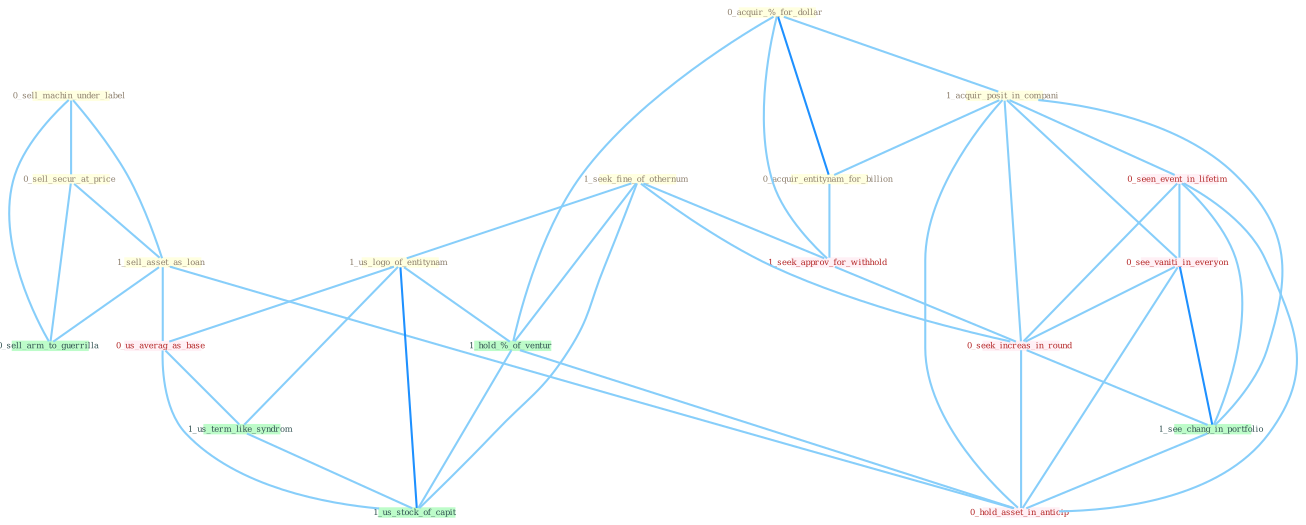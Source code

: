 Graph G{ 
    node
    [shape=polygon,style=filled,width=.5,height=.06,color="#BDFCC9",fixedsize=true,fontsize=4,
    fontcolor="#2f4f4f"];
    {node
    [color="#ffffe0", fontcolor="#8b7d6b"] "0_sell_machin_under_label " "1_seek_fine_of_othernum " "0_acquir_%_for_dollar " "1_acquir_posit_in_compani " "0_acquir_entitynam_for_billion " "0_sell_secur_at_price " "1_sell_asset_as_loan " "1_us_logo_of_entitynam "}
{node [color="#fff0f5", fontcolor="#b22222"] "0_seen_event_in_lifetim " "0_us_averag_as_base " "1_seek_approv_for_withhold " "0_see_vaniti_in_everyon " "0_seek_increas_in_round " "0_hold_asset_in_anticip "}
edge [color="#B0E2FF"];

	"0_sell_machin_under_label " -- "0_sell_secur_at_price " [w="1", color="#87cefa" ];
	"0_sell_machin_under_label " -- "1_sell_asset_as_loan " [w="1", color="#87cefa" ];
	"0_sell_machin_under_label " -- "0_sell_arm_to_guerrilla " [w="1", color="#87cefa" ];
	"1_seek_fine_of_othernum " -- "1_us_logo_of_entitynam " [w="1", color="#87cefa" ];
	"1_seek_fine_of_othernum " -- "1_seek_approv_for_withhold " [w="1", color="#87cefa" ];
	"1_seek_fine_of_othernum " -- "1_hold_%_of_ventur " [w="1", color="#87cefa" ];
	"1_seek_fine_of_othernum " -- "0_seek_increas_in_round " [w="1", color="#87cefa" ];
	"1_seek_fine_of_othernum " -- "1_us_stock_of_capit " [w="1", color="#87cefa" ];
	"0_acquir_%_for_dollar " -- "1_acquir_posit_in_compani " [w="1", color="#87cefa" ];
	"0_acquir_%_for_dollar " -- "0_acquir_entitynam_for_billion " [w="2", color="#1e90ff" , len=0.8];
	"0_acquir_%_for_dollar " -- "1_seek_approv_for_withhold " [w="1", color="#87cefa" ];
	"0_acquir_%_for_dollar " -- "1_hold_%_of_ventur " [w="1", color="#87cefa" ];
	"1_acquir_posit_in_compani " -- "0_acquir_entitynam_for_billion " [w="1", color="#87cefa" ];
	"1_acquir_posit_in_compani " -- "0_seen_event_in_lifetim " [w="1", color="#87cefa" ];
	"1_acquir_posit_in_compani " -- "0_see_vaniti_in_everyon " [w="1", color="#87cefa" ];
	"1_acquir_posit_in_compani " -- "0_seek_increas_in_round " [w="1", color="#87cefa" ];
	"1_acquir_posit_in_compani " -- "1_see_chang_in_portfolio " [w="1", color="#87cefa" ];
	"1_acquir_posit_in_compani " -- "0_hold_asset_in_anticip " [w="1", color="#87cefa" ];
	"0_acquir_entitynam_for_billion " -- "1_seek_approv_for_withhold " [w="1", color="#87cefa" ];
	"0_sell_secur_at_price " -- "1_sell_asset_as_loan " [w="1", color="#87cefa" ];
	"0_sell_secur_at_price " -- "0_sell_arm_to_guerrilla " [w="1", color="#87cefa" ];
	"1_sell_asset_as_loan " -- "0_us_averag_as_base " [w="1", color="#87cefa" ];
	"1_sell_asset_as_loan " -- "0_sell_arm_to_guerrilla " [w="1", color="#87cefa" ];
	"1_sell_asset_as_loan " -- "0_hold_asset_in_anticip " [w="1", color="#87cefa" ];
	"1_us_logo_of_entitynam " -- "0_us_averag_as_base " [w="1", color="#87cefa" ];
	"1_us_logo_of_entitynam " -- "1_us_term_like_syndrom " [w="1", color="#87cefa" ];
	"1_us_logo_of_entitynam " -- "1_hold_%_of_ventur " [w="1", color="#87cefa" ];
	"1_us_logo_of_entitynam " -- "1_us_stock_of_capit " [w="2", color="#1e90ff" , len=0.8];
	"0_seen_event_in_lifetim " -- "0_see_vaniti_in_everyon " [w="1", color="#87cefa" ];
	"0_seen_event_in_lifetim " -- "0_seek_increas_in_round " [w="1", color="#87cefa" ];
	"0_seen_event_in_lifetim " -- "1_see_chang_in_portfolio " [w="1", color="#87cefa" ];
	"0_seen_event_in_lifetim " -- "0_hold_asset_in_anticip " [w="1", color="#87cefa" ];
	"0_us_averag_as_base " -- "1_us_term_like_syndrom " [w="1", color="#87cefa" ];
	"0_us_averag_as_base " -- "1_us_stock_of_capit " [w="1", color="#87cefa" ];
	"1_us_term_like_syndrom " -- "1_us_stock_of_capit " [w="1", color="#87cefa" ];
	"1_seek_approv_for_withhold " -- "0_seek_increas_in_round " [w="1", color="#87cefa" ];
	"1_hold_%_of_ventur " -- "1_us_stock_of_capit " [w="1", color="#87cefa" ];
	"1_hold_%_of_ventur " -- "0_hold_asset_in_anticip " [w="1", color="#87cefa" ];
	"0_see_vaniti_in_everyon " -- "0_seek_increas_in_round " [w="1", color="#87cefa" ];
	"0_see_vaniti_in_everyon " -- "1_see_chang_in_portfolio " [w="2", color="#1e90ff" , len=0.8];
	"0_see_vaniti_in_everyon " -- "0_hold_asset_in_anticip " [w="1", color="#87cefa" ];
	"0_seek_increas_in_round " -- "1_see_chang_in_portfolio " [w="1", color="#87cefa" ];
	"0_seek_increas_in_round " -- "0_hold_asset_in_anticip " [w="1", color="#87cefa" ];
	"1_see_chang_in_portfolio " -- "0_hold_asset_in_anticip " [w="1", color="#87cefa" ];
}